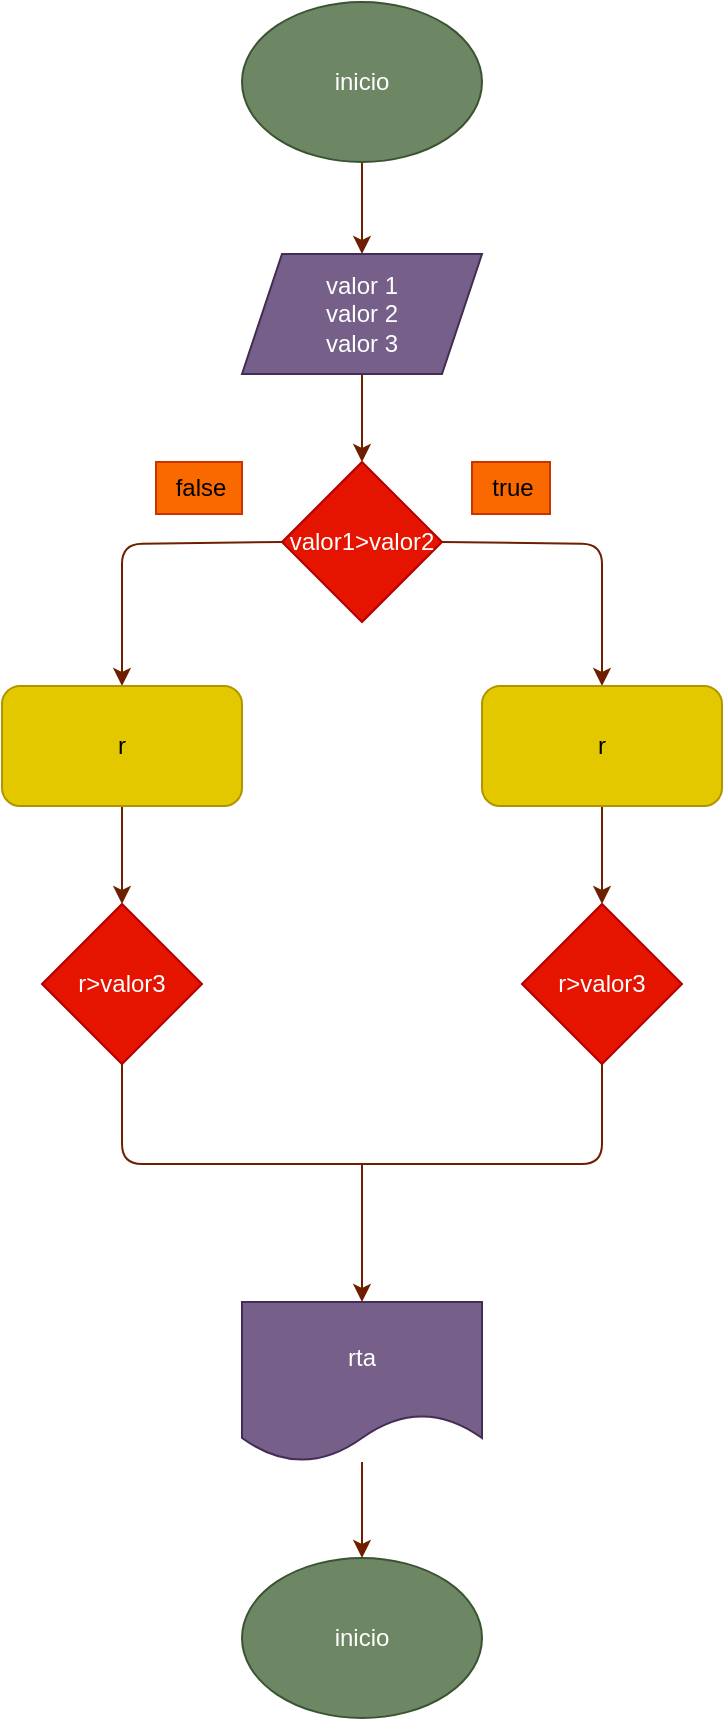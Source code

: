 <mxfile>
    <diagram id="uMZnRBTfRS5FCqnTUJZA" name="Page-1">
        <mxGraphModel dx="726" dy="579" grid="1" gridSize="10" guides="1" tooltips="1" connect="1" arrows="1" fold="1" page="1" pageScale="1" pageWidth="850" pageHeight="1100" background="none" math="0" shadow="0">
            <root>
                <mxCell id="0"/>
                <mxCell id="1" parent="0"/>
                <mxCell id="23" value="" style="edgeStyle=none;html=1;fillColor=#a0522d;strokeColor=#6D1F00;" edge="1" parent="1" source="2" target="3">
                    <mxGeometry relative="1" as="geometry"/>
                </mxCell>
                <mxCell id="2" value="inicio" style="ellipse;whiteSpace=wrap;html=1;fillColor=#6d8764;strokeColor=#3A5431;fontColor=#ffffff;" vertex="1" parent="1">
                    <mxGeometry x="365" y="19" width="120" height="80" as="geometry"/>
                </mxCell>
                <mxCell id="24" value="" style="edgeStyle=none;html=1;fillColor=#a0522d;strokeColor=#6D1F00;" edge="1" parent="1" source="3" target="4">
                    <mxGeometry relative="1" as="geometry"/>
                </mxCell>
                <mxCell id="3" value="valor 1&lt;br&gt;valor 2&lt;br&gt;valor 3" style="shape=parallelogram;perimeter=parallelogramPerimeter;whiteSpace=wrap;html=1;fixedSize=1;fillColor=#76608a;fontColor=#ffffff;strokeColor=#432D57;" vertex="1" parent="1">
                    <mxGeometry x="365" y="145" width="120" height="60" as="geometry"/>
                </mxCell>
                <mxCell id="21" style="edgeStyle=none;html=1;exitX=0;exitY=0.5;exitDx=0;exitDy=0;entryX=0.5;entryY=0;entryDx=0;entryDy=0;fillColor=#a0522d;strokeColor=#6D1F00;" edge="1" parent="1" source="4" target="5">
                    <mxGeometry relative="1" as="geometry">
                        <Array as="points">
                            <mxPoint x="305" y="290"/>
                        </Array>
                    </mxGeometry>
                </mxCell>
                <mxCell id="22" style="edgeStyle=none;html=1;exitX=1;exitY=0.5;exitDx=0;exitDy=0;entryX=0.5;entryY=0;entryDx=0;entryDy=0;fillColor=#a0522d;strokeColor=#6D1F00;" edge="1" parent="1" source="4" target="6">
                    <mxGeometry relative="1" as="geometry">
                        <Array as="points">
                            <mxPoint x="545" y="290"/>
                        </Array>
                    </mxGeometry>
                </mxCell>
                <mxCell id="4" value="valor1&amp;gt;valor2" style="rhombus;whiteSpace=wrap;html=1;fillColor=#e51400;fontColor=#ffffff;strokeColor=#B20000;" vertex="1" parent="1">
                    <mxGeometry x="385" y="249" width="80" height="80" as="geometry"/>
                </mxCell>
                <mxCell id="18" value="" style="edgeStyle=none;html=1;fillColor=#a0522d;strokeColor=#6D1F00;" edge="1" parent="1" source="5" target="9">
                    <mxGeometry relative="1" as="geometry"/>
                </mxCell>
                <mxCell id="5" value="r" style="rounded=1;whiteSpace=wrap;html=1;fillColor=#e3c800;fontColor=#000000;strokeColor=#B09500;" vertex="1" parent="1">
                    <mxGeometry x="245" y="361" width="120" height="60" as="geometry"/>
                </mxCell>
                <mxCell id="19" value="" style="edgeStyle=none;html=1;fillColor=#a0522d;strokeColor=#6D1F00;" edge="1" parent="1" source="6" target="10">
                    <mxGeometry relative="1" as="geometry"/>
                </mxCell>
                <mxCell id="6" value="r" style="rounded=1;whiteSpace=wrap;html=1;fillColor=#e3c800;fontColor=#000000;strokeColor=#B09500;" vertex="1" parent="1">
                    <mxGeometry x="485" y="361" width="120" height="60" as="geometry"/>
                </mxCell>
                <mxCell id="7" value="false" style="text;html=1;align=center;verticalAlign=middle;resizable=0;points=[];autosize=1;strokeColor=#C73500;fillColor=#fa6800;fontColor=#000000;" vertex="1" parent="1">
                    <mxGeometry x="322" y="249" width="43" height="26" as="geometry"/>
                </mxCell>
                <mxCell id="8" value="true" style="text;html=1;align=center;verticalAlign=middle;resizable=0;points=[];autosize=1;strokeColor=#C73500;fillColor=#fa6800;fontColor=#000000;" vertex="1" parent="1">
                    <mxGeometry x="480" y="249" width="39" height="26" as="geometry"/>
                </mxCell>
                <mxCell id="9" value="r&amp;gt;valor3" style="rhombus;whiteSpace=wrap;html=1;fillColor=#e51400;fontColor=#ffffff;strokeColor=#B20000;" vertex="1" parent="1">
                    <mxGeometry x="265" y="470" width="80" height="80" as="geometry"/>
                </mxCell>
                <mxCell id="10" value="r&amp;gt;valor3" style="rhombus;whiteSpace=wrap;html=1;fillColor=#e51400;fontColor=#ffffff;strokeColor=#B20000;" vertex="1" parent="1">
                    <mxGeometry x="505" y="470" width="80" height="80" as="geometry"/>
                </mxCell>
                <mxCell id="14" value="" style="edgeStyle=none;html=1;fillColor=#a0522d;strokeColor=#6D1F00;" edge="1" parent="1" source="12" target="13">
                    <mxGeometry relative="1" as="geometry"/>
                </mxCell>
                <mxCell id="12" value="rta" style="shape=document;whiteSpace=wrap;html=1;boundedLbl=1;fillColor=#76608a;fontColor=#ffffff;strokeColor=#432D57;" vertex="1" parent="1">
                    <mxGeometry x="365" y="669" width="120" height="80" as="geometry"/>
                </mxCell>
                <mxCell id="13" value="inicio" style="ellipse;whiteSpace=wrap;html=1;fillColor=#6d8764;fontColor=#ffffff;strokeColor=#3A5431;" vertex="1" parent="1">
                    <mxGeometry x="365" y="797" width="120" height="80" as="geometry"/>
                </mxCell>
                <mxCell id="16" value="" style="endArrow=none;html=1;entryX=0.5;entryY=1;entryDx=0;entryDy=0;exitX=0.5;exitY=1;exitDx=0;exitDy=0;fillColor=#a0522d;strokeColor=#6D1F00;" edge="1" parent="1" source="9" target="10">
                    <mxGeometry width="50" height="50" relative="1" as="geometry">
                        <mxPoint x="470" y="660" as="sourcePoint"/>
                        <mxPoint x="520" y="610" as="targetPoint"/>
                        <Array as="points">
                            <mxPoint x="305" y="600"/>
                            <mxPoint x="545" y="600"/>
                        </Array>
                    </mxGeometry>
                </mxCell>
                <mxCell id="17" value="" style="endArrow=classic;html=1;entryX=0.5;entryY=0;entryDx=0;entryDy=0;fillColor=#a0522d;strokeColor=#6D1F00;" edge="1" parent="1" target="12">
                    <mxGeometry width="50" height="50" relative="1" as="geometry">
                        <mxPoint x="425" y="600" as="sourcePoint"/>
                        <mxPoint x="520" y="610" as="targetPoint"/>
                    </mxGeometry>
                </mxCell>
            </root>
        </mxGraphModel>
    </diagram>
</mxfile>